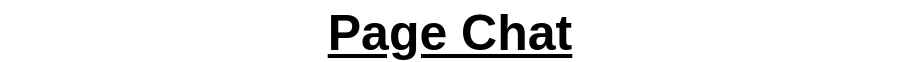 <mxfile version="16.4.3" type="github"><diagram id="g4iAhftLdkUVw08d2Dzp" name="Page-1"><mxGraphModel dx="1422" dy="762" grid="1" gridSize="10" guides="1" tooltips="1" connect="1" arrows="1" fold="1" page="1" pageScale="1" pageWidth="1169" pageHeight="827" math="0" shadow="0"><root><object label="" width="200rem&#xA;" id="0"><mxCell/></object><mxCell id="1" parent="0"/><mxCell id="lzLmo9vSHmTZtUTnYrXv-1" value="&lt;font style=&quot;font-size: 25px&quot;&gt;&lt;font style=&quot;font-size: 25px&quot;&gt;&lt;u&gt;&lt;b&gt;Page Chat&lt;/b&gt;&lt;/u&gt;&lt;/font&gt;&lt;br&gt;&lt;/font&gt;" style="text;html=1;strokeColor=none;fillColor=none;align=center;verticalAlign=middle;whiteSpace=wrap;rounded=0;" vertex="1" parent="1"><mxGeometry x="360" y="10" width="450" height="30" as="geometry"/></mxCell></root></mxGraphModel></diagram></mxfile>